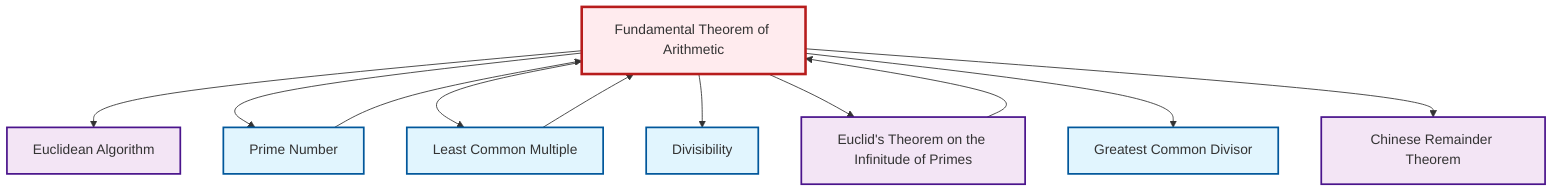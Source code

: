 graph TD
    classDef definition fill:#e1f5fe,stroke:#01579b,stroke-width:2px
    classDef theorem fill:#f3e5f5,stroke:#4a148c,stroke-width:2px
    classDef axiom fill:#fff3e0,stroke:#e65100,stroke-width:2px
    classDef example fill:#e8f5e9,stroke:#1b5e20,stroke-width:2px
    classDef current fill:#ffebee,stroke:#b71c1c,stroke-width:3px
    thm-fundamental-arithmetic["Fundamental Theorem of Arithmetic"]:::theorem
    def-lcm["Least Common Multiple"]:::definition
    def-divisibility["Divisibility"]:::definition
    def-prime["Prime Number"]:::definition
    thm-euclid-infinitude-primes["Euclid's Theorem on the Infinitude of Primes"]:::theorem
    thm-euclidean-algorithm["Euclidean Algorithm"]:::theorem
    thm-chinese-remainder["Chinese Remainder Theorem"]:::theorem
    def-gcd["Greatest Common Divisor"]:::definition
    thm-fundamental-arithmetic --> thm-euclidean-algorithm
    thm-fundamental-arithmetic --> def-prime
    thm-fundamental-arithmetic --> def-lcm
    thm-fundamental-arithmetic --> def-divisibility
    thm-euclid-infinitude-primes --> thm-fundamental-arithmetic
    thm-fundamental-arithmetic --> thm-euclid-infinitude-primes
    thm-fundamental-arithmetic --> def-gcd
    def-prime --> thm-fundamental-arithmetic
    def-lcm --> thm-fundamental-arithmetic
    thm-fundamental-arithmetic --> thm-chinese-remainder
    class thm-fundamental-arithmetic current